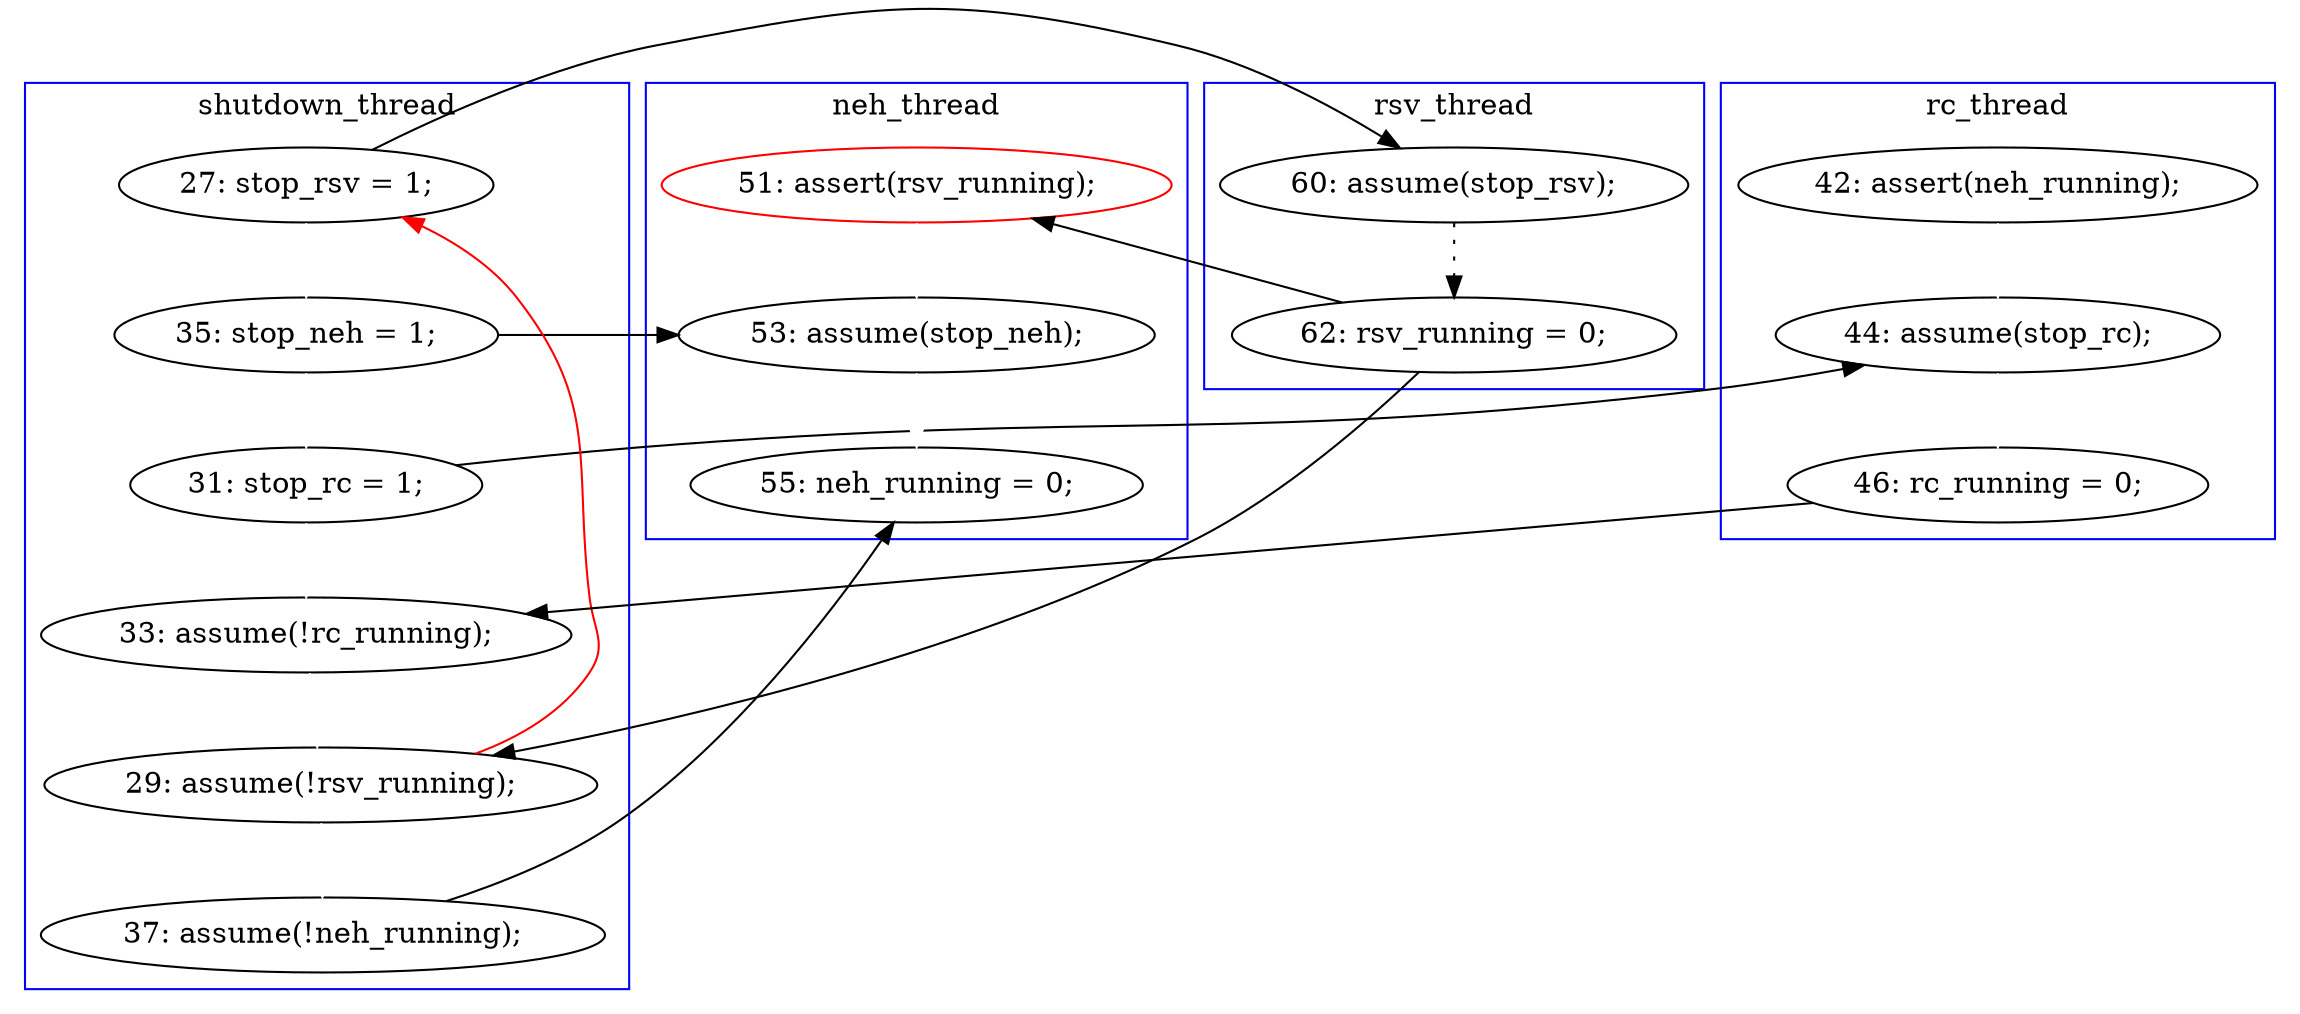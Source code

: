 digraph Counterexample {
	13 -> 15 [color = black, style = solid, constraint = false]
	16 -> 19 [color = white, style = solid]
	19 -> 22 [color = black, style = solid, constraint = false]
	13 -> 16 [color = white, style = solid]
	25 -> 32 [color = white, style = solid]
	17 -> 25 [color = black, style = solid, constraint = false]
	25 -> 13 [color = red, style = solid, constraint = false]
	23 -> 24 [color = black, style = solid, constraint = false]
	22 -> 23 [color = white, style = solid]
	24 -> 25 [color = white, style = solid]
	16 -> 31 [color = black, style = solid, constraint = false]
	21 -> 22 [color = white, style = solid]
	17 -> 30 [color = black, style = solid, constraint = false]
	31 -> 36 [color = white, style = solid]
	32 -> 36 [color = black, style = solid, constraint = false]
	30 -> 31 [color = white, style = solid]
	15 -> 17 [color = black, style = dotted]
	19 -> 24 [color = white, style = solid]
	subgraph cluster2 {
		label = rc_thread
		color = blue
		22  [label = "44: assume(stop_rc);"]
		21  [label = "42: assert(neh_running);"]
		23  [label = "46: rc_running = 0;"]
	}
	subgraph cluster3 {
		label = neh_thread
		color = blue
		36  [label = "55: neh_running = 0;"]
		30  [label = "51: assert(rsv_running);", color = red]
		31  [label = "53: assume(stop_neh);"]
	}
	subgraph cluster1 {
		label = shutdown_thread
		color = blue
		16  [label = "35: stop_neh = 1;"]
		13  [label = "27: stop_rsv = 1;"]
		24  [label = "33: assume(!rc_running);"]
		19  [label = "31: stop_rc = 1;"]
		25  [label = "29: assume(!rsv_running);"]
		32  [label = "37: assume(!neh_running);"]
	}
	subgraph cluster4 {
		label = rsv_thread
		color = blue
		17  [label = "62: rsv_running = 0;"]
		15  [label = "60: assume(stop_rsv);"]
	}
}